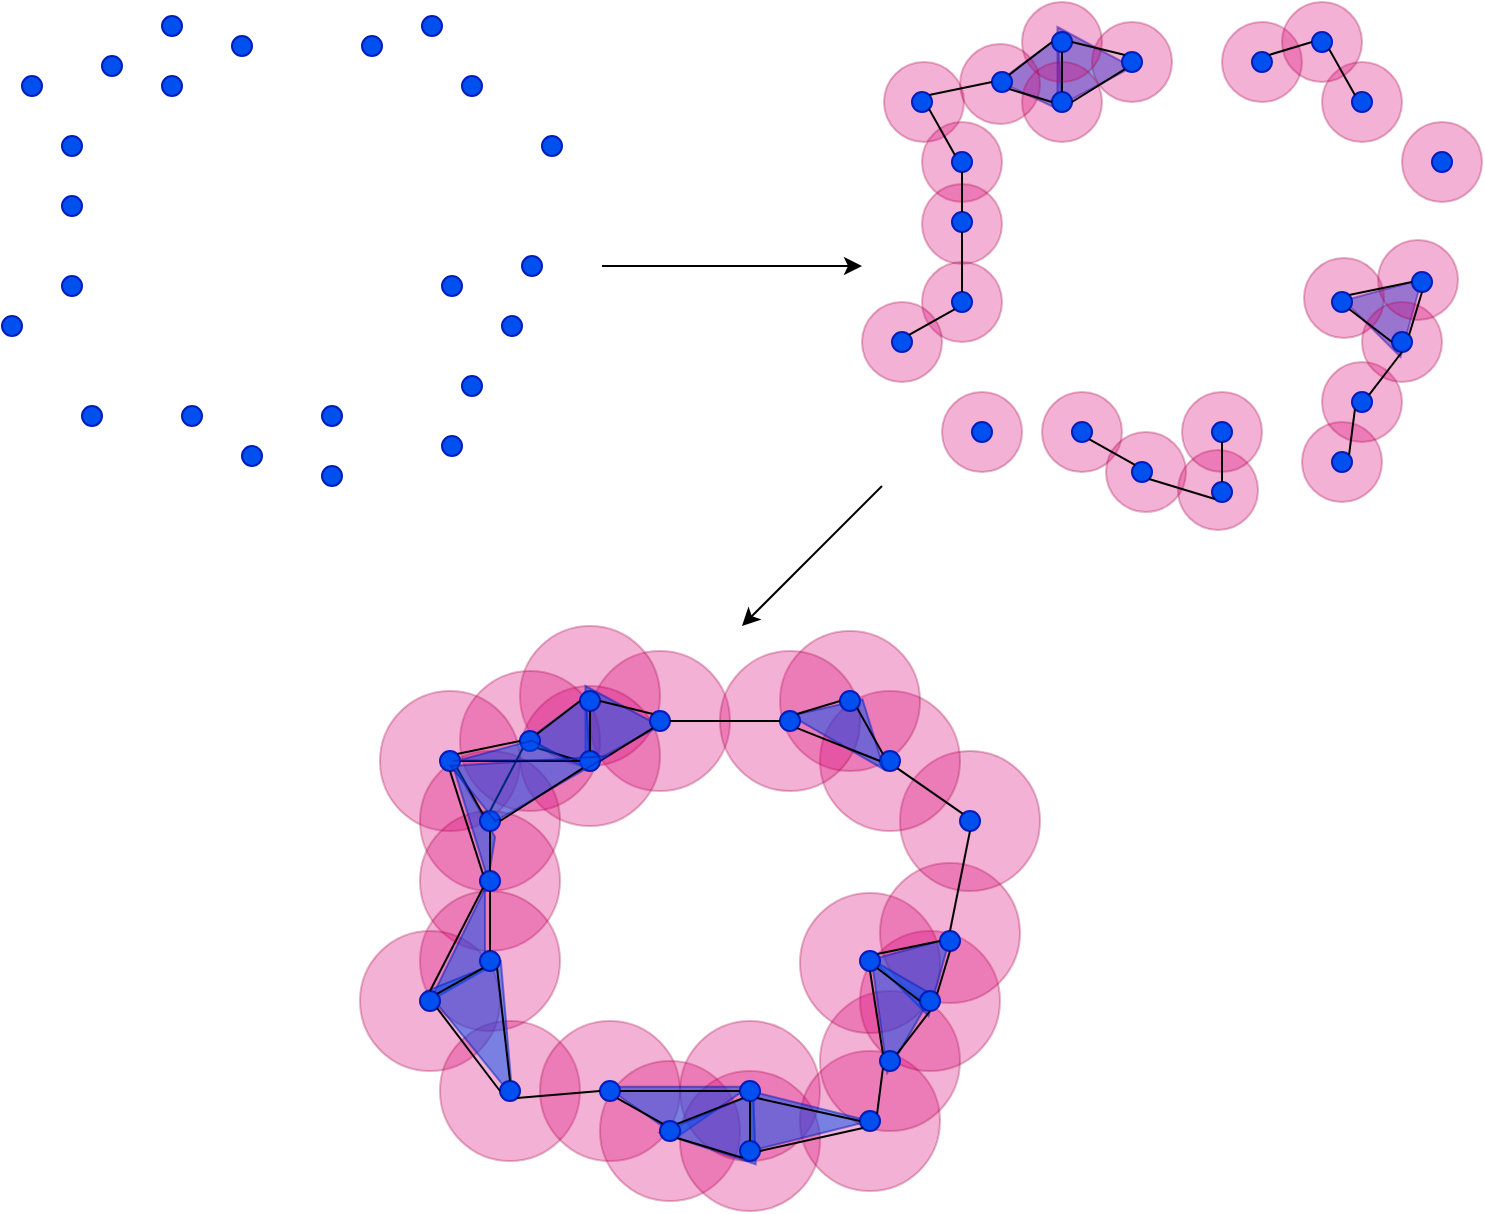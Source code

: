 <mxfile>
    <diagram id="SXu32-NoogIxhxepbbBn" name="Page-1">
        <mxGraphModel dx="1309" dy="561" grid="1" gridSize="10" guides="1" tooltips="1" connect="1" arrows="1" fold="1" page="1" pageScale="1" pageWidth="827" pageHeight="1169" math="0" shadow="0">
            <root>
                <mxCell id="0"/>
                <mxCell id="1" parent="0"/>
                <mxCell id="205" value="" style="ellipse;whiteSpace=wrap;html=1;aspect=fixed;opacity=30;fillColor=#d80073;fontColor=#ffffff;strokeColor=#A50040;" vertex="1" parent="1">
                    <mxGeometry x="344" y="352.5" width="70" height="70" as="geometry"/>
                </mxCell>
                <mxCell id="203" value="" style="ellipse;whiteSpace=wrap;html=1;aspect=fixed;opacity=30;fillColor=#d80073;fontColor=#ffffff;strokeColor=#A50040;" vertex="1" parent="1">
                    <mxGeometry x="309" y="340" width="70" height="70" as="geometry"/>
                </mxCell>
                <mxCell id="204" value="" style="ellipse;whiteSpace=wrap;html=1;aspect=fixed;opacity=30;fillColor=#d80073;fontColor=#ffffff;strokeColor=#A50040;" vertex="1" parent="1">
                    <mxGeometry x="309" y="370" width="70" height="70" as="geometry"/>
                </mxCell>
                <mxCell id="202" value="" style="ellipse;whiteSpace=wrap;html=1;aspect=fixed;opacity=30;fillColor=#d80073;fontColor=#ffffff;strokeColor=#A50040;" vertex="1" parent="1">
                    <mxGeometry x="279" y="362.5" width="70" height="70" as="geometry"/>
                </mxCell>
                <mxCell id="201" value="" style="ellipse;whiteSpace=wrap;html=1;aspect=fixed;opacity=30;fillColor=#d80073;fontColor=#ffffff;strokeColor=#A50040;" vertex="1" parent="1">
                    <mxGeometry x="239" y="372.5" width="70" height="70" as="geometry"/>
                </mxCell>
                <mxCell id="200" value="" style="ellipse;whiteSpace=wrap;html=1;aspect=fixed;opacity=30;fillColor=#d80073;fontColor=#ffffff;strokeColor=#A50040;" vertex="1" parent="1">
                    <mxGeometry x="259" y="402.5" width="70" height="70" as="geometry"/>
                </mxCell>
                <mxCell id="199" value="" style="ellipse;whiteSpace=wrap;html=1;aspect=fixed;opacity=30;fillColor=#d80073;fontColor=#ffffff;strokeColor=#A50040;" vertex="1" parent="1">
                    <mxGeometry x="259" y="432.5" width="70" height="70" as="geometry"/>
                </mxCell>
                <mxCell id="198" value="" style="ellipse;whiteSpace=wrap;html=1;aspect=fixed;opacity=30;fillColor=#d80073;fontColor=#ffffff;strokeColor=#A50040;" vertex="1" parent="1">
                    <mxGeometry x="259" y="472.5" width="70" height="70" as="geometry"/>
                </mxCell>
                <mxCell id="197" value="" style="ellipse;whiteSpace=wrap;html=1;aspect=fixed;opacity=30;fillColor=#d80073;fontColor=#ffffff;strokeColor=#A50040;" vertex="1" parent="1">
                    <mxGeometry x="229" y="492.5" width="70" height="70" as="geometry"/>
                </mxCell>
                <mxCell id="196" value="" style="ellipse;whiteSpace=wrap;html=1;aspect=fixed;opacity=30;fillColor=#d80073;fontColor=#ffffff;strokeColor=#A50040;" vertex="1" parent="1">
                    <mxGeometry x="269" y="537.5" width="70" height="70" as="geometry"/>
                </mxCell>
                <mxCell id="195" value="" style="ellipse;whiteSpace=wrap;html=1;aspect=fixed;opacity=30;fillColor=#d80073;fontColor=#ffffff;strokeColor=#A50040;" vertex="1" parent="1">
                    <mxGeometry x="319" y="537.5" width="70" height="70" as="geometry"/>
                </mxCell>
                <mxCell id="194" value="" style="ellipse;whiteSpace=wrap;html=1;aspect=fixed;opacity=30;fillColor=#d80073;fontColor=#ffffff;strokeColor=#A50040;" vertex="1" parent="1">
                    <mxGeometry x="349" y="557.5" width="70" height="70" as="geometry"/>
                </mxCell>
                <mxCell id="193" value="" style="ellipse;whiteSpace=wrap;html=1;aspect=fixed;opacity=30;fillColor=#d80073;fontColor=#ffffff;strokeColor=#A50040;" vertex="1" parent="1">
                    <mxGeometry x="389" y="562.5" width="70" height="70" as="geometry"/>
                </mxCell>
                <mxCell id="192" value="" style="ellipse;whiteSpace=wrap;html=1;aspect=fixed;opacity=30;fillColor=#d80073;fontColor=#ffffff;strokeColor=#A50040;" vertex="1" parent="1">
                    <mxGeometry x="389" y="537.5" width="70" height="70" as="geometry"/>
                </mxCell>
                <mxCell id="191" value="" style="ellipse;whiteSpace=wrap;html=1;aspect=fixed;opacity=30;fillColor=#d80073;fontColor=#ffffff;strokeColor=#A50040;" vertex="1" parent="1">
                    <mxGeometry x="449" y="552.5" width="70" height="70" as="geometry"/>
                </mxCell>
                <mxCell id="190" value="" style="ellipse;whiteSpace=wrap;html=1;aspect=fixed;opacity=30;fillColor=#d80073;fontColor=#ffffff;strokeColor=#A50040;" vertex="1" parent="1">
                    <mxGeometry x="459" y="522.5" width="70" height="70" as="geometry"/>
                </mxCell>
                <mxCell id="189" value="" style="ellipse;whiteSpace=wrap;html=1;aspect=fixed;opacity=30;fillColor=#d80073;fontColor=#ffffff;strokeColor=#A50040;" vertex="1" parent="1">
                    <mxGeometry x="479" y="492.5" width="70" height="70" as="geometry"/>
                </mxCell>
                <mxCell id="188" value="" style="ellipse;whiteSpace=wrap;html=1;aspect=fixed;opacity=30;fillColor=#d80073;fontColor=#ffffff;strokeColor=#A50040;" vertex="1" parent="1">
                    <mxGeometry x="449" y="473.5" width="70" height="70" as="geometry"/>
                </mxCell>
                <mxCell id="187" value="" style="ellipse;whiteSpace=wrap;html=1;aspect=fixed;opacity=30;fillColor=#d80073;fontColor=#ffffff;strokeColor=#A50040;" vertex="1" parent="1">
                    <mxGeometry x="489" y="458.5" width="70" height="70" as="geometry"/>
                </mxCell>
                <mxCell id="186" value="" style="ellipse;whiteSpace=wrap;html=1;aspect=fixed;opacity=30;fillColor=#d80073;fontColor=#ffffff;strokeColor=#A50040;" vertex="1" parent="1">
                    <mxGeometry x="499" y="402.5" width="70" height="70" as="geometry"/>
                </mxCell>
                <mxCell id="185" value="" style="ellipse;whiteSpace=wrap;html=1;aspect=fixed;opacity=30;fillColor=#d80073;fontColor=#ffffff;strokeColor=#A50040;" vertex="1" parent="1">
                    <mxGeometry x="459" y="372.5" width="70" height="70" as="geometry"/>
                </mxCell>
                <mxCell id="182" value="" style="ellipse;whiteSpace=wrap;html=1;aspect=fixed;opacity=30;fillColor=#d80073;fontColor=#ffffff;strokeColor=#A50040;" vertex="1" parent="1">
                    <mxGeometry x="439" y="342.5" width="70" height="70" as="geometry"/>
                </mxCell>
                <mxCell id="104" value="" style="triangle;whiteSpace=wrap;html=1;opacity=50;rotation=-45;fillColor=#0050ef;fontColor=#ffffff;strokeColor=#001DBC;" vertex="1" parent="1">
                    <mxGeometry x="494" y="488.5" width="35" height="40" as="geometry"/>
                </mxCell>
                <mxCell id="124" value="" style="ellipse;whiteSpace=wrap;html=1;aspect=fixed;opacity=30;fillColor=#d80073;fontColor=#ffffff;strokeColor=#A50040;" vertex="1" parent="1">
                    <mxGeometry x="409" y="352.5" width="70" height="70" as="geometry"/>
                </mxCell>
                <mxCell id="85" value="" style="triangle;whiteSpace=wrap;html=1;opacity=50;rotation=-65;fillColor=#0050ef;fontColor=#ffffff;strokeColor=#001DBC;" vertex="1" parent="1">
                    <mxGeometry x="555" y="43" width="32.27" height="35" as="geometry"/>
                </mxCell>
                <mxCell id="101" value="" style="triangle;whiteSpace=wrap;html=1;opacity=50;rotation=0;fillColor=#0050ef;fontColor=#ffffff;strokeColor=#001DBC;" vertex="1" parent="1">
                    <mxGeometry x="577.73" y="40.5" width="37.27" height="40" as="geometry"/>
                </mxCell>
                <mxCell id="84" value="" style="triangle;whiteSpace=wrap;html=1;opacity=50;rotation=-45;fillColor=#0050ef;fontColor=#ffffff;strokeColor=#001DBC;" vertex="1" parent="1">
                    <mxGeometry x="730" y="159" width="35" height="40" as="geometry"/>
                </mxCell>
                <mxCell id="74" value="" style="ellipse;whiteSpace=wrap;html=1;aspect=fixed;opacity=30;fillColor=#d80073;fontColor=#ffffff;strokeColor=#A50040;" vertex="1" parent="1">
                    <mxGeometry x="595" y="38" width="40" height="40" as="geometry"/>
                </mxCell>
                <mxCell id="73" value="" style="ellipse;whiteSpace=wrap;html=1;aspect=fixed;opacity=30;fillColor=#d80073;fontColor=#ffffff;strokeColor=#A50040;" vertex="1" parent="1">
                    <mxGeometry x="560" y="28" width="40" height="40" as="geometry"/>
                </mxCell>
                <mxCell id="72" value="" style="ellipse;whiteSpace=wrap;html=1;aspect=fixed;opacity=30;fillColor=#d80073;fontColor=#ffffff;strokeColor=#A50040;" vertex="1" parent="1">
                    <mxGeometry x="560" y="58" width="40" height="40" as="geometry"/>
                </mxCell>
                <mxCell id="71" value="" style="ellipse;whiteSpace=wrap;html=1;aspect=fixed;opacity=30;fillColor=#d80073;fontColor=#ffffff;strokeColor=#A50040;" vertex="1" parent="1">
                    <mxGeometry x="529" y="49" width="40" height="40" as="geometry"/>
                </mxCell>
                <mxCell id="70" value="" style="ellipse;whiteSpace=wrap;html=1;aspect=fixed;opacity=30;fillColor=#d80073;fontColor=#ffffff;strokeColor=#A50040;" vertex="1" parent="1">
                    <mxGeometry x="491" y="58" width="40" height="40" as="geometry"/>
                </mxCell>
                <mxCell id="69" value="" style="ellipse;whiteSpace=wrap;html=1;aspect=fixed;opacity=30;fillColor=#d80073;fontColor=#ffffff;strokeColor=#A50040;" vertex="1" parent="1">
                    <mxGeometry x="510" y="88" width="40" height="40" as="geometry"/>
                </mxCell>
                <mxCell id="68" value="" style="ellipse;whiteSpace=wrap;html=1;aspect=fixed;opacity=30;fillColor=#d80073;fontColor=#ffffff;strokeColor=#A50040;" vertex="1" parent="1">
                    <mxGeometry x="510" y="119" width="40" height="40" as="geometry"/>
                </mxCell>
                <mxCell id="67" value="" style="ellipse;whiteSpace=wrap;html=1;aspect=fixed;opacity=30;fillColor=#d80073;fontColor=#ffffff;strokeColor=#A50040;" vertex="1" parent="1">
                    <mxGeometry x="510" y="158" width="40" height="40" as="geometry"/>
                </mxCell>
                <mxCell id="66" value="" style="ellipse;whiteSpace=wrap;html=1;aspect=fixed;opacity=30;fillColor=#d80073;fontColor=#ffffff;strokeColor=#A50040;" vertex="1" parent="1">
                    <mxGeometry x="480" y="178" width="40" height="40" as="geometry"/>
                </mxCell>
                <mxCell id="65" value="" style="ellipse;whiteSpace=wrap;html=1;aspect=fixed;opacity=30;fillColor=#d80073;fontColor=#ffffff;strokeColor=#A50040;" vertex="1" parent="1">
                    <mxGeometry x="520" y="223" width="40" height="40" as="geometry"/>
                </mxCell>
                <mxCell id="64" value="" style="ellipse;whiteSpace=wrap;html=1;aspect=fixed;opacity=30;fillColor=#d80073;fontColor=#ffffff;strokeColor=#A50040;" vertex="1" parent="1">
                    <mxGeometry x="570" y="223" width="40" height="40" as="geometry"/>
                </mxCell>
                <mxCell id="63" value="" style="ellipse;whiteSpace=wrap;html=1;aspect=fixed;opacity=30;fillColor=#d80073;fontColor=#ffffff;strokeColor=#A50040;" vertex="1" parent="1">
                    <mxGeometry x="602" y="243" width="40" height="40" as="geometry"/>
                </mxCell>
                <mxCell id="62" value="" style="ellipse;whiteSpace=wrap;html=1;aspect=fixed;opacity=30;fillColor=#d80073;fontColor=#ffffff;strokeColor=#A50040;" vertex="1" parent="1">
                    <mxGeometry x="638" y="252" width="40" height="40" as="geometry"/>
                </mxCell>
                <mxCell id="61" value="" style="ellipse;whiteSpace=wrap;html=1;aspect=fixed;opacity=30;fillColor=#d80073;fontColor=#ffffff;strokeColor=#A50040;" vertex="1" parent="1">
                    <mxGeometry x="640" y="223" width="40" height="40" as="geometry"/>
                </mxCell>
                <mxCell id="60" value="" style="ellipse;whiteSpace=wrap;html=1;aspect=fixed;opacity=30;fillColor=#d80073;fontColor=#ffffff;strokeColor=#A50040;" vertex="1" parent="1">
                    <mxGeometry x="700" y="238" width="40" height="40" as="geometry"/>
                </mxCell>
                <mxCell id="59" value="" style="ellipse;whiteSpace=wrap;html=1;aspect=fixed;opacity=30;fillColor=#d80073;fontColor=#ffffff;strokeColor=#A50040;" vertex="1" parent="1">
                    <mxGeometry x="710" y="208" width="40" height="40" as="geometry"/>
                </mxCell>
                <mxCell id="58" value="" style="ellipse;whiteSpace=wrap;html=1;aspect=fixed;opacity=30;fillColor=#d80073;fontColor=#ffffff;strokeColor=#A50040;" vertex="1" parent="1">
                    <mxGeometry x="730" y="178" width="40" height="40" as="geometry"/>
                </mxCell>
                <mxCell id="57" value="" style="ellipse;whiteSpace=wrap;html=1;aspect=fixed;opacity=30;fillColor=#d80073;fontColor=#ffffff;strokeColor=#A50040;" vertex="1" parent="1">
                    <mxGeometry x="701" y="156" width="40" height="40" as="geometry"/>
                </mxCell>
                <mxCell id="56" value="" style="ellipse;whiteSpace=wrap;html=1;aspect=fixed;opacity=30;fillColor=#d80073;fontColor=#ffffff;strokeColor=#A50040;" vertex="1" parent="1">
                    <mxGeometry x="738" y="147" width="40" height="40" as="geometry"/>
                </mxCell>
                <mxCell id="55" value="" style="ellipse;whiteSpace=wrap;html=1;aspect=fixed;opacity=30;fillColor=#d80073;fontColor=#ffffff;strokeColor=#A50040;" vertex="1" parent="1">
                    <mxGeometry x="750" y="88" width="40" height="40" as="geometry"/>
                </mxCell>
                <mxCell id="53" value="" style="ellipse;whiteSpace=wrap;html=1;aspect=fixed;opacity=30;fillColor=#d80073;fontColor=#ffffff;strokeColor=#A50040;" vertex="1" parent="1">
                    <mxGeometry x="710" y="58" width="40" height="40" as="geometry"/>
                </mxCell>
                <mxCell id="54" value="" style="ellipse;whiteSpace=wrap;html=1;aspect=fixed;opacity=30;fillColor=#d80073;fontColor=#ffffff;strokeColor=#A50040;" vertex="1" parent="1">
                    <mxGeometry x="660" y="38" width="40" height="40" as="geometry"/>
                </mxCell>
                <mxCell id="2" value="" style="ellipse;whiteSpace=wrap;html=1;aspect=fixed;fillColor=#0050ef;fontColor=#ffffff;strokeColor=#001DBC;" vertex="1" parent="1">
                    <mxGeometry x="80" y="95" width="10" height="10" as="geometry"/>
                </mxCell>
                <mxCell id="3" value="" style="ellipse;whiteSpace=wrap;html=1;aspect=fixed;fillColor=#0050ef;fontColor=#ffffff;strokeColor=#001DBC;" vertex="1" parent="1">
                    <mxGeometry x="100" y="55" width="10" height="10" as="geometry"/>
                </mxCell>
                <mxCell id="4" value="" style="ellipse;whiteSpace=wrap;html=1;aspect=fixed;fillColor=#0050ef;fontColor=#ffffff;strokeColor=#001DBC;" vertex="1" parent="1">
                    <mxGeometry x="50" y="185" width="10" height="10" as="geometry"/>
                </mxCell>
                <mxCell id="5" value="" style="ellipse;whiteSpace=wrap;html=1;aspect=fixed;fillColor=#0050ef;fontColor=#ffffff;strokeColor=#001DBC;" vertex="1" parent="1">
                    <mxGeometry x="280" y="65" width="10" height="10" as="geometry"/>
                </mxCell>
                <mxCell id="6" value="" style="ellipse;whiteSpace=wrap;html=1;aspect=fixed;fillColor=#0050ef;fontColor=#ffffff;strokeColor=#001DBC;" vertex="1" parent="1">
                    <mxGeometry x="80" y="125" width="10" height="10" as="geometry"/>
                </mxCell>
                <mxCell id="7" value="" style="ellipse;whiteSpace=wrap;html=1;aspect=fixed;fillColor=#0050ef;fontColor=#ffffff;strokeColor=#001DBC;" vertex="1" parent="1">
                    <mxGeometry x="165" y="45" width="10" height="10" as="geometry"/>
                </mxCell>
                <mxCell id="8" value="" style="ellipse;whiteSpace=wrap;html=1;aspect=fixed;fillColor=#0050ef;fontColor=#ffffff;strokeColor=#001DBC;" vertex="1" parent="1">
                    <mxGeometry x="320" y="95" width="10" height="10" as="geometry"/>
                </mxCell>
                <mxCell id="9" value="" style="ellipse;whiteSpace=wrap;html=1;aspect=fixed;fillColor=#0050ef;fontColor=#ffffff;strokeColor=#001DBC;" vertex="1" parent="1">
                    <mxGeometry x="90" y="230" width="10" height="10" as="geometry"/>
                </mxCell>
                <mxCell id="10" value="" style="ellipse;whiteSpace=wrap;html=1;aspect=fixed;fillColor=#0050ef;fontColor=#ffffff;strokeColor=#001DBC;" vertex="1" parent="1">
                    <mxGeometry x="140" y="230" width="10" height="10" as="geometry"/>
                </mxCell>
                <mxCell id="11" value="" style="ellipse;whiteSpace=wrap;html=1;aspect=fixed;fillColor=#0050ef;fontColor=#ffffff;strokeColor=#001DBC;" vertex="1" parent="1">
                    <mxGeometry x="170" y="250" width="10" height="10" as="geometry"/>
                </mxCell>
                <mxCell id="12" value="" style="ellipse;whiteSpace=wrap;html=1;aspect=fixed;fillColor=#0050ef;fontColor=#ffffff;strokeColor=#001DBC;" vertex="1" parent="1">
                    <mxGeometry x="210" y="260" width="10" height="10" as="geometry"/>
                </mxCell>
                <mxCell id="13" value="" style="ellipse;whiteSpace=wrap;html=1;aspect=fixed;fillColor=#0050ef;fontColor=#ffffff;strokeColor=#001DBC;" vertex="1" parent="1">
                    <mxGeometry x="210" y="230" width="10" height="10" as="geometry"/>
                </mxCell>
                <mxCell id="14" value="" style="ellipse;whiteSpace=wrap;html=1;aspect=fixed;fillColor=#0050ef;fontColor=#ffffff;strokeColor=#001DBC;" vertex="1" parent="1">
                    <mxGeometry x="270" y="245" width="10" height="10" as="geometry"/>
                </mxCell>
                <mxCell id="15" value="" style="ellipse;whiteSpace=wrap;html=1;aspect=fixed;fillColor=#0050ef;fontColor=#ffffff;strokeColor=#001DBC;" vertex="1" parent="1">
                    <mxGeometry x="230" y="45" width="10" height="10" as="geometry"/>
                </mxCell>
                <mxCell id="16" value="" style="ellipse;whiteSpace=wrap;html=1;aspect=fixed;fillColor=#0050ef;fontColor=#ffffff;strokeColor=#001DBC;" vertex="1" parent="1">
                    <mxGeometry x="280" y="215" width="10" height="10" as="geometry"/>
                </mxCell>
                <mxCell id="17" value="" style="ellipse;whiteSpace=wrap;html=1;aspect=fixed;fillColor=#0050ef;fontColor=#ffffff;strokeColor=#001DBC;" vertex="1" parent="1">
                    <mxGeometry x="300" y="185" width="10" height="10" as="geometry"/>
                </mxCell>
                <mxCell id="18" value="" style="ellipse;whiteSpace=wrap;html=1;aspect=fixed;fillColor=#0050ef;fontColor=#ffffff;strokeColor=#001DBC;" vertex="1" parent="1">
                    <mxGeometry x="270" y="165" width="10" height="10" as="geometry"/>
                </mxCell>
                <mxCell id="19" value="" style="ellipse;whiteSpace=wrap;html=1;aspect=fixed;fillColor=#0050ef;fontColor=#ffffff;strokeColor=#001DBC;" vertex="1" parent="1">
                    <mxGeometry x="310" y="155" width="10" height="10" as="geometry"/>
                </mxCell>
                <mxCell id="21" value="" style="ellipse;whiteSpace=wrap;html=1;aspect=fixed;fillColor=#0050ef;fontColor=#ffffff;strokeColor=#001DBC;" vertex="1" parent="1">
                    <mxGeometry x="80" y="165" width="10" height="10" as="geometry"/>
                </mxCell>
                <mxCell id="22" value="" style="ellipse;whiteSpace=wrap;html=1;aspect=fixed;fillColor=#0050ef;fontColor=#ffffff;strokeColor=#001DBC;" vertex="1" parent="1">
                    <mxGeometry x="60" y="65" width="10" height="10" as="geometry"/>
                </mxCell>
                <mxCell id="23" value="" style="ellipse;whiteSpace=wrap;html=1;aspect=fixed;fillColor=#0050ef;fontColor=#ffffff;strokeColor=#001DBC;" vertex="1" parent="1">
                    <mxGeometry x="130" y="35" width="10" height="10" as="geometry"/>
                </mxCell>
                <mxCell id="24" value="" style="ellipse;whiteSpace=wrap;html=1;aspect=fixed;fillColor=#0050ef;fontColor=#ffffff;strokeColor=#001DBC;" vertex="1" parent="1">
                    <mxGeometry x="130" y="65" width="10" height="10" as="geometry"/>
                </mxCell>
                <mxCell id="25" value="" style="ellipse;whiteSpace=wrap;html=1;aspect=fixed;fillColor=#0050ef;fontColor=#ffffff;strokeColor=#001DBC;" vertex="1" parent="1">
                    <mxGeometry x="260" y="35" width="10" height="10" as="geometry"/>
                </mxCell>
                <mxCell id="26" value="" style="ellipse;whiteSpace=wrap;html=1;aspect=fixed;opacity=30;fillColor=#d80073;fontColor=#ffffff;strokeColor=#A50040;" vertex="1" parent="1">
                    <mxGeometry x="690" y="28" width="40" height="40" as="geometry"/>
                </mxCell>
                <mxCell id="27" value="" style="ellipse;whiteSpace=wrap;html=1;aspect=fixed;fillColor=#0050ef;fontColor=#ffffff;strokeColor=#001DBC;" vertex="1" parent="1">
                    <mxGeometry x="525" y="103" width="10" height="10" as="geometry"/>
                </mxCell>
                <mxCell id="28" value="" style="ellipse;whiteSpace=wrap;html=1;aspect=fixed;fillColor=#0050ef;fontColor=#ffffff;strokeColor=#001DBC;" vertex="1" parent="1">
                    <mxGeometry x="545" y="63" width="10" height="10" as="geometry"/>
                </mxCell>
                <mxCell id="29" value="" style="ellipse;whiteSpace=wrap;html=1;aspect=fixed;fillColor=#0050ef;fontColor=#ffffff;strokeColor=#001DBC;" vertex="1" parent="1">
                    <mxGeometry x="495" y="193" width="10" height="10" as="geometry"/>
                </mxCell>
                <mxCell id="30" value="" style="ellipse;whiteSpace=wrap;html=1;aspect=fixed;fillColor=#0050ef;fontColor=#ffffff;strokeColor=#001DBC;" vertex="1" parent="1">
                    <mxGeometry x="725" y="73" width="10" height="10" as="geometry"/>
                </mxCell>
                <mxCell id="31" value="" style="ellipse;whiteSpace=wrap;html=1;aspect=fixed;fillColor=#0050ef;fontColor=#ffffff;strokeColor=#001DBC;" vertex="1" parent="1">
                    <mxGeometry x="525" y="133" width="10" height="10" as="geometry"/>
                </mxCell>
                <mxCell id="32" value="" style="ellipse;whiteSpace=wrap;html=1;aspect=fixed;fillColor=#0050ef;fontColor=#ffffff;strokeColor=#001DBC;" vertex="1" parent="1">
                    <mxGeometry x="610" y="53" width="10" height="10" as="geometry"/>
                </mxCell>
                <mxCell id="33" value="" style="ellipse;whiteSpace=wrap;html=1;aspect=fixed;fillColor=#0050ef;fontColor=#ffffff;strokeColor=#001DBC;" vertex="1" parent="1">
                    <mxGeometry x="765" y="103" width="10" height="10" as="geometry"/>
                </mxCell>
                <mxCell id="34" value="" style="ellipse;whiteSpace=wrap;html=1;aspect=fixed;fillColor=#0050ef;fontColor=#ffffff;strokeColor=#001DBC;" vertex="1" parent="1">
                    <mxGeometry x="535" y="238" width="10" height="10" as="geometry"/>
                </mxCell>
                <mxCell id="35" value="" style="ellipse;whiteSpace=wrap;html=1;aspect=fixed;fillColor=#0050ef;fontColor=#ffffff;strokeColor=#001DBC;" vertex="1" parent="1">
                    <mxGeometry x="585" y="238" width="10" height="10" as="geometry"/>
                </mxCell>
                <mxCell id="36" value="" style="ellipse;whiteSpace=wrap;html=1;aspect=fixed;fillColor=#0050ef;fontColor=#ffffff;strokeColor=#001DBC;" vertex="1" parent="1">
                    <mxGeometry x="615" y="258" width="10" height="10" as="geometry"/>
                </mxCell>
                <mxCell id="37" value="" style="ellipse;whiteSpace=wrap;html=1;aspect=fixed;fillColor=#0050ef;fontColor=#ffffff;strokeColor=#001DBC;" vertex="1" parent="1">
                    <mxGeometry x="655" y="268" width="10" height="10" as="geometry"/>
                </mxCell>
                <mxCell id="38" value="" style="ellipse;whiteSpace=wrap;html=1;aspect=fixed;fillColor=#0050ef;fontColor=#ffffff;strokeColor=#001DBC;" vertex="1" parent="1">
                    <mxGeometry x="655" y="238" width="10" height="10" as="geometry"/>
                </mxCell>
                <mxCell id="39" value="" style="ellipse;whiteSpace=wrap;html=1;aspect=fixed;fillColor=#0050ef;fontColor=#ffffff;strokeColor=#001DBC;" vertex="1" parent="1">
                    <mxGeometry x="715" y="253" width="10" height="10" as="geometry"/>
                </mxCell>
                <mxCell id="40" value="" style="ellipse;whiteSpace=wrap;html=1;aspect=fixed;fillColor=#0050ef;fontColor=#ffffff;strokeColor=#001DBC;" vertex="1" parent="1">
                    <mxGeometry x="675" y="53" width="10" height="10" as="geometry"/>
                </mxCell>
                <mxCell id="41" value="" style="ellipse;whiteSpace=wrap;html=1;aspect=fixed;fillColor=#0050ef;fontColor=#ffffff;strokeColor=#001DBC;" vertex="1" parent="1">
                    <mxGeometry x="725" y="223" width="10" height="10" as="geometry"/>
                </mxCell>
                <mxCell id="42" value="" style="ellipse;whiteSpace=wrap;html=1;aspect=fixed;fillColor=#0050ef;fontColor=#ffffff;strokeColor=#001DBC;" vertex="1" parent="1">
                    <mxGeometry x="745" y="193" width="10" height="10" as="geometry"/>
                </mxCell>
                <mxCell id="43" value="" style="ellipse;whiteSpace=wrap;html=1;aspect=fixed;fillColor=#0050ef;fontColor=#ffffff;strokeColor=#001DBC;" vertex="1" parent="1">
                    <mxGeometry x="715" y="173" width="10" height="10" as="geometry"/>
                </mxCell>
                <mxCell id="44" value="" style="ellipse;whiteSpace=wrap;html=1;aspect=fixed;fillColor=#0050ef;fontColor=#ffffff;strokeColor=#001DBC;" vertex="1" parent="1">
                    <mxGeometry x="755" y="163" width="10" height="10" as="geometry"/>
                </mxCell>
                <mxCell id="45" value="" style="ellipse;whiteSpace=wrap;html=1;aspect=fixed;fillColor=#0050ef;fontColor=#ffffff;strokeColor=#001DBC;" vertex="1" parent="1">
                    <mxGeometry x="525" y="173" width="10" height="10" as="geometry"/>
                </mxCell>
                <mxCell id="46" value="" style="ellipse;whiteSpace=wrap;html=1;aspect=fixed;fillColor=#0050ef;fontColor=#ffffff;strokeColor=#001DBC;" vertex="1" parent="1">
                    <mxGeometry x="505" y="73" width="10" height="10" as="geometry"/>
                </mxCell>
                <mxCell id="47" value="" style="ellipse;whiteSpace=wrap;html=1;aspect=fixed;fillColor=#0050ef;fontColor=#ffffff;strokeColor=#001DBC;" vertex="1" parent="1">
                    <mxGeometry x="575" y="43" width="10" height="10" as="geometry"/>
                </mxCell>
                <mxCell id="48" value="" style="ellipse;whiteSpace=wrap;html=1;aspect=fixed;fillColor=#0050ef;fontColor=#ffffff;strokeColor=#001DBC;" vertex="1" parent="1">
                    <mxGeometry x="575" y="73" width="10" height="10" as="geometry"/>
                </mxCell>
                <mxCell id="49" value="" style="ellipse;whiteSpace=wrap;html=1;aspect=fixed;fillColor=#0050ef;fontColor=#ffffff;strokeColor=#001DBC;" vertex="1" parent="1">
                    <mxGeometry x="705" y="43" width="10" height="10" as="geometry"/>
                </mxCell>
                <mxCell id="75" value="" style="endArrow=none;html=1;entryX=0;entryY=0.5;entryDx=0;entryDy=0;exitX=1;exitY=0;exitDx=0;exitDy=0;" edge="1" parent="1" source="40" target="49">
                    <mxGeometry width="50" height="50" relative="1" as="geometry">
                        <mxPoint x="685" y="103" as="sourcePoint"/>
                        <mxPoint x="715" y="123" as="targetPoint"/>
                    </mxGeometry>
                </mxCell>
                <mxCell id="76" value="" style="endArrow=none;html=1;entryX=0;entryY=0;entryDx=0;entryDy=0;exitX=1;exitY=1;exitDx=0;exitDy=0;" edge="1" parent="1" source="49" target="30">
                    <mxGeometry width="50" height="50" relative="1" as="geometry">
                        <mxPoint x="595" y="143" as="sourcePoint"/>
                        <mxPoint x="645" y="93" as="targetPoint"/>
                    </mxGeometry>
                </mxCell>
                <mxCell id="77" value="" style="endArrow=none;html=1;entryX=0;entryY=0.5;entryDx=0;entryDy=0;exitX=1;exitY=0;exitDx=0;exitDy=0;" edge="1" parent="1" source="43" target="44">
                    <mxGeometry width="50" height="50" relative="1" as="geometry">
                        <mxPoint x="723.536" y="61.536" as="sourcePoint"/>
                        <mxPoint x="736.464" y="84.464" as="targetPoint"/>
                    </mxGeometry>
                </mxCell>
                <mxCell id="78" value="" style="endArrow=none;html=1;entryX=1;entryY=0;entryDx=0;entryDy=0;exitX=0.5;exitY=1;exitDx=0;exitDy=0;" edge="1" parent="1" source="44" target="42">
                    <mxGeometry width="50" height="50" relative="1" as="geometry">
                        <mxPoint x="733.536" y="71.536" as="sourcePoint"/>
                        <mxPoint x="746.464" y="94.464" as="targetPoint"/>
                    </mxGeometry>
                </mxCell>
                <mxCell id="79" value="" style="endArrow=none;html=1;entryX=0;entryY=0.5;entryDx=0;entryDy=0;exitX=1;exitY=1;exitDx=0;exitDy=0;" edge="1" parent="1" source="43" target="42">
                    <mxGeometry width="50" height="50" relative="1" as="geometry">
                        <mxPoint x="743.536" y="81.536" as="sourcePoint"/>
                        <mxPoint x="756.464" y="104.464" as="targetPoint"/>
                    </mxGeometry>
                </mxCell>
                <mxCell id="86" value="" style="endArrow=none;html=1;entryX=0.5;entryY=1;entryDx=0;entryDy=0;exitX=1;exitY=0;exitDx=0;exitDy=0;" edge="1" parent="1" source="41" target="42">
                    <mxGeometry width="50" height="50" relative="1" as="geometry">
                        <mxPoint x="743.536" y="253.004" as="sourcePoint"/>
                        <mxPoint x="775" y="246.54" as="targetPoint"/>
                    </mxGeometry>
                </mxCell>
                <mxCell id="87" value="" style="endArrow=none;html=1;entryX=0;entryY=1;entryDx=0;entryDy=0;exitX=1;exitY=0;exitDx=0;exitDy=0;" edge="1" parent="1" source="39" target="41">
                    <mxGeometry width="50" height="50" relative="1" as="geometry">
                        <mxPoint x="743.536" y="194.464" as="sourcePoint"/>
                        <mxPoint x="775" y="188" as="targetPoint"/>
                    </mxGeometry>
                </mxCell>
                <mxCell id="88" value="" style="endArrow=none;html=1;entryX=0.5;entryY=1;entryDx=0;entryDy=0;exitX=0.5;exitY=0;exitDx=0;exitDy=0;" edge="1" parent="1" source="37" target="38">
                    <mxGeometry width="50" height="50" relative="1" as="geometry">
                        <mxPoint x="753.536" y="204.464" as="sourcePoint"/>
                        <mxPoint x="785" y="198" as="targetPoint"/>
                    </mxGeometry>
                </mxCell>
                <mxCell id="89" value="" style="endArrow=none;html=1;entryX=0;entryY=1;entryDx=0;entryDy=0;exitX=1;exitY=1;exitDx=0;exitDy=0;" edge="1" parent="1" source="36" target="37">
                    <mxGeometry width="50" height="50" relative="1" as="geometry">
                        <mxPoint x="763.536" y="214.464" as="sourcePoint"/>
                        <mxPoint x="795" y="208" as="targetPoint"/>
                    </mxGeometry>
                </mxCell>
                <mxCell id="90" value="" style="endArrow=none;html=1;entryX=1;entryY=1;entryDx=0;entryDy=0;exitX=0;exitY=0;exitDx=0;exitDy=0;" edge="1" parent="1" source="36" target="35">
                    <mxGeometry width="50" height="50" relative="1" as="geometry">
                        <mxPoint x="773.536" y="224.464" as="sourcePoint"/>
                        <mxPoint x="805" y="218" as="targetPoint"/>
                    </mxGeometry>
                </mxCell>
                <mxCell id="91" value="" style="endArrow=none;html=1;entryX=1;entryY=0;entryDx=0;entryDy=0;exitX=0;exitY=1;exitDx=0;exitDy=0;" edge="1" parent="1" source="45" target="29">
                    <mxGeometry width="50" height="50" relative="1" as="geometry">
                        <mxPoint x="626.464" y="269.464" as="sourcePoint"/>
                        <mxPoint x="603.536" y="256.536" as="targetPoint"/>
                    </mxGeometry>
                </mxCell>
                <mxCell id="92" value="" style="endArrow=none;html=1;entryX=0.5;entryY=0;entryDx=0;entryDy=0;exitX=0.5;exitY=1;exitDx=0;exitDy=0;" edge="1" parent="1" source="31" target="45">
                    <mxGeometry width="50" height="50" relative="1" as="geometry">
                        <mxPoint x="536.464" y="191.536" as="sourcePoint"/>
                        <mxPoint x="513.536" y="204.464" as="targetPoint"/>
                    </mxGeometry>
                </mxCell>
                <mxCell id="93" value="" style="endArrow=none;html=1;entryX=0.5;entryY=0;entryDx=0;entryDy=0;exitX=0.5;exitY=1;exitDx=0;exitDy=0;" edge="1" parent="1" source="27" target="31">
                    <mxGeometry width="50" height="50" relative="1" as="geometry">
                        <mxPoint x="540" y="153" as="sourcePoint"/>
                        <mxPoint x="540" y="183" as="targetPoint"/>
                    </mxGeometry>
                </mxCell>
                <mxCell id="94" value="" style="endArrow=none;html=1;entryX=0;entryY=0;entryDx=0;entryDy=0;exitX=1;exitY=1;exitDx=0;exitDy=0;" edge="1" parent="1" source="46" target="27">
                    <mxGeometry width="50" height="50" relative="1" as="geometry">
                        <mxPoint x="550" y="163" as="sourcePoint"/>
                        <mxPoint x="550" y="193" as="targetPoint"/>
                    </mxGeometry>
                </mxCell>
                <mxCell id="95" value="" style="endArrow=none;html=1;entryX=0;entryY=0.5;entryDx=0;entryDy=0;exitX=1;exitY=0;exitDx=0;exitDy=0;" edge="1" parent="1" source="46" target="28">
                    <mxGeometry width="50" height="50" relative="1" as="geometry">
                        <mxPoint x="560" y="173" as="sourcePoint"/>
                        <mxPoint x="560" y="203" as="targetPoint"/>
                    </mxGeometry>
                </mxCell>
                <mxCell id="103" value="" style="triangle;whiteSpace=wrap;html=1;opacity=50;rotation=0;fillColor=#0050ef;fontColor=#ffffff;strokeColor=#001DBC;" vertex="1" parent="1">
                    <mxGeometry x="341.73" y="370" width="37.27" height="40" as="geometry"/>
                </mxCell>
                <mxCell id="96" value="" style="endArrow=none;html=1;entryX=0;entryY=0.5;entryDx=0;entryDy=0;exitX=1;exitY=1;exitDx=0;exitDy=0;" edge="1" parent="1" source="28" target="48">
                    <mxGeometry width="50" height="50" relative="1" as="geometry">
                        <mxPoint x="570" y="183" as="sourcePoint"/>
                        <mxPoint x="570" y="213" as="targetPoint"/>
                    </mxGeometry>
                </mxCell>
                <mxCell id="97" value="" style="endArrow=none;html=1;entryX=0.5;entryY=0;entryDx=0;entryDy=0;exitX=0.5;exitY=1;exitDx=0;exitDy=0;" edge="1" parent="1" source="47" target="48">
                    <mxGeometry width="50" height="50" relative="1" as="geometry">
                        <mxPoint x="580" y="193" as="sourcePoint"/>
                        <mxPoint x="580" y="223" as="targetPoint"/>
                    </mxGeometry>
                </mxCell>
                <mxCell id="98" value="" style="endArrow=none;html=1;entryX=0;entryY=0.5;entryDx=0;entryDy=0;exitX=1;exitY=0;exitDx=0;exitDy=0;" edge="1" parent="1" source="28" target="47">
                    <mxGeometry width="50" height="50" relative="1" as="geometry">
                        <mxPoint x="590" y="203" as="sourcePoint"/>
                        <mxPoint x="590" y="233" as="targetPoint"/>
                    </mxGeometry>
                </mxCell>
                <mxCell id="102" value="" style="triangle;whiteSpace=wrap;html=1;opacity=50;rotation=-65;fillColor=#0050ef;fontColor=#ffffff;strokeColor=#001DBC;" vertex="1" parent="1">
                    <mxGeometry x="319" y="372.5" width="32.27" height="35" as="geometry"/>
                </mxCell>
                <mxCell id="235" value="" style="verticalLabelPosition=bottom;verticalAlign=top;html=1;shape=mxgraph.basic.obtuse_triangle;dx=0.28;opacity=50;rotation=-120;fillColor=#0050ef;fontColor=#ffffff;strokeColor=#001DBC;" vertex="1" parent="1">
                    <mxGeometry x="254" y="430.63" width="60" height="13.75" as="geometry"/>
                </mxCell>
                <mxCell id="99" value="" style="endArrow=none;html=1;entryX=0;entryY=1;entryDx=0;entryDy=0;exitX=1;exitY=0.5;exitDx=0;exitDy=0;" edge="1" parent="1" source="48" target="32">
                    <mxGeometry width="50" height="50" relative="1" as="geometry">
                        <mxPoint x="600" y="213" as="sourcePoint"/>
                        <mxPoint x="600" y="243" as="targetPoint"/>
                    </mxGeometry>
                </mxCell>
                <mxCell id="233" value="" style="verticalLabelPosition=bottom;verticalAlign=top;html=1;shape=mxgraph.basic.obtuse_triangle;dx=0.28;opacity=50;rotation=-90;fillColor=#0050ef;fontColor=#ffffff;strokeColor=#001DBC;" vertex="1" parent="1">
                    <mxGeometry x="249.68" y="485.68" width="56.14" height="27.5" as="geometry"/>
                </mxCell>
                <mxCell id="100" value="" style="endArrow=none;html=1;entryX=0;entryY=0;entryDx=0;entryDy=0;exitX=1;exitY=0.5;exitDx=0;exitDy=0;" edge="1" parent="1" source="47" target="32">
                    <mxGeometry width="50" height="50" relative="1" as="geometry">
                        <mxPoint x="610" y="223" as="sourcePoint"/>
                        <mxPoint x="610" y="253" as="targetPoint"/>
                    </mxGeometry>
                </mxCell>
                <mxCell id="230" value="" style="triangle;whiteSpace=wrap;html=1;opacity=50;rotation=68;fillColor=#0050ef;fontColor=#ffffff;strokeColor=#001DBC;" vertex="1" parent="1">
                    <mxGeometry x="260.56" y="525.18" width="65" height="40" as="geometry"/>
                </mxCell>
                <mxCell id="128" value="" style="ellipse;whiteSpace=wrap;html=1;aspect=fixed;fillColor=#0050ef;fontColor=#ffffff;strokeColor=#001DBC;" vertex="1" parent="1">
                    <mxGeometry x="289" y="432.5" width="10" height="10" as="geometry"/>
                </mxCell>
                <mxCell id="129" value="" style="ellipse;whiteSpace=wrap;html=1;aspect=fixed;fillColor=#0050ef;fontColor=#ffffff;strokeColor=#001DBC;" vertex="1" parent="1">
                    <mxGeometry x="309" y="392.5" width="10" height="10" as="geometry"/>
                </mxCell>
                <mxCell id="130" value="" style="ellipse;whiteSpace=wrap;html=1;aspect=fixed;fillColor=#0050ef;fontColor=#ffffff;strokeColor=#001DBC;" vertex="1" parent="1">
                    <mxGeometry x="259" y="522.5" width="10" height="10" as="geometry"/>
                </mxCell>
                <mxCell id="131" value="" style="ellipse;whiteSpace=wrap;html=1;aspect=fixed;fillColor=#0050ef;fontColor=#ffffff;strokeColor=#001DBC;" vertex="1" parent="1">
                    <mxGeometry x="489" y="402.5" width="10" height="10" as="geometry"/>
                </mxCell>
                <mxCell id="132" value="" style="ellipse;whiteSpace=wrap;html=1;aspect=fixed;fillColor=#0050ef;fontColor=#ffffff;strokeColor=#001DBC;" vertex="1" parent="1">
                    <mxGeometry x="289" y="462.5" width="10" height="10" as="geometry"/>
                </mxCell>
                <mxCell id="133" value="" style="ellipse;whiteSpace=wrap;html=1;aspect=fixed;fillColor=#0050ef;fontColor=#ffffff;strokeColor=#001DBC;" vertex="1" parent="1">
                    <mxGeometry x="374" y="382.5" width="10" height="10" as="geometry"/>
                </mxCell>
                <mxCell id="224" value="" style="triangle;whiteSpace=wrap;html=1;opacity=50;rotation=0;fillColor=#0050ef;fontColor=#ffffff;strokeColor=#001DBC;" vertex="1" parent="1">
                    <mxGeometry x="424" y="572.5" width="60" height="30" as="geometry"/>
                </mxCell>
                <mxCell id="134" value="" style="ellipse;whiteSpace=wrap;html=1;aspect=fixed;fillColor=#0050ef;fontColor=#ffffff;strokeColor=#001DBC;" vertex="1" parent="1">
                    <mxGeometry x="529" y="432.5" width="10" height="10" as="geometry"/>
                </mxCell>
                <mxCell id="135" value="" style="ellipse;whiteSpace=wrap;html=1;aspect=fixed;fillColor=#0050ef;fontColor=#ffffff;strokeColor=#001DBC;" vertex="1" parent="1">
                    <mxGeometry x="299" y="567.5" width="10" height="10" as="geometry"/>
                </mxCell>
                <mxCell id="227" value="" style="triangle;whiteSpace=wrap;html=1;opacity=50;rotation=90;fillColor=#0050ef;fontColor=#ffffff;strokeColor=#001DBC;" vertex="1" parent="1">
                    <mxGeometry x="375.25" y="547.25" width="25" height="71.37" as="geometry"/>
                </mxCell>
                <mxCell id="225" value="" style="triangle;whiteSpace=wrap;html=1;opacity=50;rotation=-182;fillColor=#0050ef;fontColor=#ffffff;strokeColor=#001DBC;" vertex="1" parent="1">
                    <mxGeometry x="379" y="575" width="47.27" height="35" as="geometry"/>
                </mxCell>
                <mxCell id="136" value="" style="ellipse;whiteSpace=wrap;html=1;aspect=fixed;fillColor=#0050ef;fontColor=#ffffff;strokeColor=#001DBC;" vertex="1" parent="1">
                    <mxGeometry x="349" y="567.5" width="10" height="10" as="geometry"/>
                </mxCell>
                <mxCell id="137" value="" style="ellipse;whiteSpace=wrap;html=1;aspect=fixed;fillColor=#0050ef;fontColor=#ffffff;strokeColor=#001DBC;" vertex="1" parent="1">
                    <mxGeometry x="379" y="587.5" width="10" height="10" as="geometry"/>
                </mxCell>
                <mxCell id="228" value="" style="triangle;whiteSpace=wrap;html=1;opacity=50;rotation=-60;fillColor=#0050ef;fontColor=#ffffff;strokeColor=#001DBC;" vertex="1" parent="1">
                    <mxGeometry x="461.5" y="360.56" width="25" height="53.87" as="geometry"/>
                </mxCell>
                <mxCell id="138" value="" style="ellipse;whiteSpace=wrap;html=1;aspect=fixed;fillColor=#0050ef;fontColor=#ffffff;strokeColor=#001DBC;" vertex="1" parent="1">
                    <mxGeometry x="419" y="597.5" width="10" height="10" as="geometry"/>
                </mxCell>
                <mxCell id="139" value="" style="ellipse;whiteSpace=wrap;html=1;aspect=fixed;fillColor=#0050ef;fontColor=#ffffff;strokeColor=#001DBC;" vertex="1" parent="1">
                    <mxGeometry x="419" y="567.5" width="10" height="10" as="geometry"/>
                </mxCell>
                <mxCell id="140" value="" style="ellipse;whiteSpace=wrap;html=1;aspect=fixed;fillColor=#0050ef;fontColor=#ffffff;strokeColor=#001DBC;" vertex="1" parent="1">
                    <mxGeometry x="479" y="582.5" width="10" height="10" as="geometry"/>
                </mxCell>
                <mxCell id="231" value="" style="verticalLabelPosition=bottom;verticalAlign=top;html=1;shape=mxgraph.basic.orthogonal_triangle;opacity=50;fillColor=#0050ef;fontColor=#ffffff;strokeColor=#001DBC;rotation=-150;" vertex="1" parent="1">
                    <mxGeometry x="471.25" y="512.58" width="35" height="45" as="geometry"/>
                </mxCell>
                <mxCell id="141" value="" style="ellipse;whiteSpace=wrap;html=1;aspect=fixed;fillColor=#0050ef;fontColor=#ffffff;strokeColor=#001DBC;" vertex="1" parent="1">
                    <mxGeometry x="439" y="382.5" width="10" height="10" as="geometry"/>
                </mxCell>
                <mxCell id="142" value="" style="ellipse;whiteSpace=wrap;html=1;aspect=fixed;fillColor=#0050ef;fontColor=#ffffff;strokeColor=#001DBC;" vertex="1" parent="1">
                    <mxGeometry x="489" y="552.5" width="10" height="10" as="geometry"/>
                </mxCell>
                <mxCell id="143" value="" style="ellipse;whiteSpace=wrap;html=1;aspect=fixed;fillColor=#0050ef;fontColor=#ffffff;strokeColor=#001DBC;" vertex="1" parent="1">
                    <mxGeometry x="509" y="522.5" width="10" height="10" as="geometry"/>
                </mxCell>
                <mxCell id="144" value="" style="ellipse;whiteSpace=wrap;html=1;aspect=fixed;fillColor=#0050ef;fontColor=#ffffff;strokeColor=#001DBC;" vertex="1" parent="1">
                    <mxGeometry x="479" y="502.5" width="10" height="10" as="geometry"/>
                </mxCell>
                <mxCell id="145" value="" style="ellipse;whiteSpace=wrap;html=1;aspect=fixed;fillColor=#0050ef;fontColor=#ffffff;strokeColor=#001DBC;" vertex="1" parent="1">
                    <mxGeometry x="519" y="492.5" width="10" height="10" as="geometry"/>
                </mxCell>
                <mxCell id="146" value="" style="ellipse;whiteSpace=wrap;html=1;aspect=fixed;fillColor=#0050ef;fontColor=#ffffff;strokeColor=#001DBC;" vertex="1" parent="1">
                    <mxGeometry x="289" y="502.5" width="10" height="10" as="geometry"/>
                </mxCell>
                <mxCell id="147" value="" style="ellipse;whiteSpace=wrap;html=1;aspect=fixed;fillColor=#0050ef;fontColor=#ffffff;strokeColor=#001DBC;" vertex="1" parent="1">
                    <mxGeometry x="269" y="402.5" width="10" height="10" as="geometry"/>
                </mxCell>
                <mxCell id="148" value="" style="ellipse;whiteSpace=wrap;html=1;aspect=fixed;fillColor=#0050ef;fontColor=#ffffff;strokeColor=#001DBC;" vertex="1" parent="1">
                    <mxGeometry x="339" y="372.5" width="10" height="10" as="geometry"/>
                </mxCell>
                <mxCell id="149" value="" style="ellipse;whiteSpace=wrap;html=1;aspect=fixed;fillColor=#0050ef;fontColor=#ffffff;strokeColor=#001DBC;" vertex="1" parent="1">
                    <mxGeometry x="339" y="402.5" width="10" height="10" as="geometry"/>
                </mxCell>
                <mxCell id="150" value="" style="ellipse;whiteSpace=wrap;html=1;aspect=fixed;fillColor=#0050ef;fontColor=#ffffff;strokeColor=#001DBC;" vertex="1" parent="1">
                    <mxGeometry x="469" y="372.5" width="10" height="10" as="geometry"/>
                </mxCell>
                <mxCell id="151" value="" style="endArrow=none;html=1;entryX=0;entryY=0.5;entryDx=0;entryDy=0;exitX=1;exitY=0;exitDx=0;exitDy=0;" edge="1" parent="1" source="141" target="150">
                    <mxGeometry width="50" height="50" relative="1" as="geometry">
                        <mxPoint x="449" y="432.5" as="sourcePoint"/>
                        <mxPoint x="479" y="452.5" as="targetPoint"/>
                    </mxGeometry>
                </mxCell>
                <mxCell id="152" value="" style="endArrow=none;html=1;entryX=0;entryY=0;entryDx=0;entryDy=0;exitX=1;exitY=1;exitDx=0;exitDy=0;" edge="1" parent="1" source="150" target="131">
                    <mxGeometry width="50" height="50" relative="1" as="geometry">
                        <mxPoint x="359" y="472.5" as="sourcePoint"/>
                        <mxPoint x="409" y="422.5" as="targetPoint"/>
                    </mxGeometry>
                </mxCell>
                <mxCell id="153" value="" style="endArrow=none;html=1;entryX=0;entryY=0.5;entryDx=0;entryDy=0;exitX=1;exitY=0;exitDx=0;exitDy=0;" edge="1" parent="1" source="144" target="145">
                    <mxGeometry width="50" height="50" relative="1" as="geometry">
                        <mxPoint x="487.536" y="391.036" as="sourcePoint"/>
                        <mxPoint x="500.464" y="413.964" as="targetPoint"/>
                    </mxGeometry>
                </mxCell>
                <mxCell id="154" value="" style="endArrow=none;html=1;entryX=1;entryY=0;entryDx=0;entryDy=0;exitX=0.5;exitY=1;exitDx=0;exitDy=0;" edge="1" parent="1" source="145" target="143">
                    <mxGeometry width="50" height="50" relative="1" as="geometry">
                        <mxPoint x="497.536" y="401.036" as="sourcePoint"/>
                        <mxPoint x="510.464" y="423.964" as="targetPoint"/>
                    </mxGeometry>
                </mxCell>
                <mxCell id="155" value="" style="endArrow=none;html=1;entryX=0;entryY=0.5;entryDx=0;entryDy=0;exitX=1;exitY=1;exitDx=0;exitDy=0;" edge="1" parent="1" source="144" target="143">
                    <mxGeometry width="50" height="50" relative="1" as="geometry">
                        <mxPoint x="507.536" y="411.036" as="sourcePoint"/>
                        <mxPoint x="520.464" y="433.964" as="targetPoint"/>
                    </mxGeometry>
                </mxCell>
                <mxCell id="156" value="" style="endArrow=none;html=1;entryX=0.5;entryY=1;entryDx=0;entryDy=0;exitX=1;exitY=0;exitDx=0;exitDy=0;" edge="1" parent="1" source="142" target="143">
                    <mxGeometry width="50" height="50" relative="1" as="geometry">
                        <mxPoint x="507.536" y="582.504" as="sourcePoint"/>
                        <mxPoint x="539" y="576.04" as="targetPoint"/>
                    </mxGeometry>
                </mxCell>
                <mxCell id="157" value="" style="endArrow=none;html=1;entryX=0;entryY=1;entryDx=0;entryDy=0;exitX=1;exitY=0;exitDx=0;exitDy=0;" edge="1" parent="1" source="140" target="142">
                    <mxGeometry width="50" height="50" relative="1" as="geometry">
                        <mxPoint x="507.536" y="523.964" as="sourcePoint"/>
                        <mxPoint x="539" y="517.5" as="targetPoint"/>
                    </mxGeometry>
                </mxCell>
                <mxCell id="158" value="" style="endArrow=none;html=1;entryX=0.5;entryY=1;entryDx=0;entryDy=0;exitX=0.5;exitY=0;exitDx=0;exitDy=0;" edge="1" parent="1" source="138" target="139">
                    <mxGeometry width="50" height="50" relative="1" as="geometry">
                        <mxPoint x="517.536" y="533.964" as="sourcePoint"/>
                        <mxPoint x="549" y="527.5" as="targetPoint"/>
                    </mxGeometry>
                </mxCell>
                <mxCell id="159" value="" style="endArrow=none;html=1;entryX=0;entryY=1;entryDx=0;entryDy=0;exitX=1;exitY=1;exitDx=0;exitDy=0;" edge="1" parent="1" source="137" target="138">
                    <mxGeometry width="50" height="50" relative="1" as="geometry">
                        <mxPoint x="527.536" y="543.964" as="sourcePoint"/>
                        <mxPoint x="559" y="537.5" as="targetPoint"/>
                    </mxGeometry>
                </mxCell>
                <mxCell id="160" value="" style="endArrow=none;html=1;entryX=1;entryY=1;entryDx=0;entryDy=0;exitX=0;exitY=0;exitDx=0;exitDy=0;" edge="1" parent="1" source="137" target="136">
                    <mxGeometry width="50" height="50" relative="1" as="geometry">
                        <mxPoint x="537.536" y="553.964" as="sourcePoint"/>
                        <mxPoint x="569" y="547.5" as="targetPoint"/>
                    </mxGeometry>
                </mxCell>
                <mxCell id="161" value="" style="endArrow=none;html=1;entryX=1;entryY=0;entryDx=0;entryDy=0;exitX=0;exitY=1;exitDx=0;exitDy=0;" edge="1" parent="1" source="146" target="130">
                    <mxGeometry width="50" height="50" relative="1" as="geometry">
                        <mxPoint x="390.464" y="598.964" as="sourcePoint"/>
                        <mxPoint x="367.536" y="586.036" as="targetPoint"/>
                    </mxGeometry>
                </mxCell>
                <mxCell id="162" value="" style="endArrow=none;html=1;entryX=0.5;entryY=0;entryDx=0;entryDy=0;exitX=0.5;exitY=1;exitDx=0;exitDy=0;" edge="1" parent="1" source="132" target="146">
                    <mxGeometry width="50" height="50" relative="1" as="geometry">
                        <mxPoint x="300.464" y="521.036" as="sourcePoint"/>
                        <mxPoint x="277.536" y="533.964" as="targetPoint"/>
                    </mxGeometry>
                </mxCell>
                <mxCell id="163" value="" style="endArrow=none;html=1;entryX=0.5;entryY=0;entryDx=0;entryDy=0;exitX=0.5;exitY=1;exitDx=0;exitDy=0;" edge="1" parent="1" source="128" target="132">
                    <mxGeometry width="50" height="50" relative="1" as="geometry">
                        <mxPoint x="304" y="482.5" as="sourcePoint"/>
                        <mxPoint x="304" y="512.5" as="targetPoint"/>
                    </mxGeometry>
                </mxCell>
                <mxCell id="164" value="" style="endArrow=none;html=1;entryX=0;entryY=0;entryDx=0;entryDy=0;exitX=1;exitY=1;exitDx=0;exitDy=0;" edge="1" parent="1" source="147" target="128">
                    <mxGeometry width="50" height="50" relative="1" as="geometry">
                        <mxPoint x="314" y="492.5" as="sourcePoint"/>
                        <mxPoint x="314" y="522.5" as="targetPoint"/>
                    </mxGeometry>
                </mxCell>
                <mxCell id="165" value="" style="endArrow=none;html=1;entryX=0;entryY=0.5;entryDx=0;entryDy=0;exitX=1;exitY=0;exitDx=0;exitDy=0;" edge="1" parent="1" source="147" target="129">
                    <mxGeometry width="50" height="50" relative="1" as="geometry">
                        <mxPoint x="324" y="502.5" as="sourcePoint"/>
                        <mxPoint x="324" y="532.5" as="targetPoint"/>
                    </mxGeometry>
                </mxCell>
                <mxCell id="166" value="" style="endArrow=none;html=1;entryX=0;entryY=0.5;entryDx=0;entryDy=0;exitX=1;exitY=1;exitDx=0;exitDy=0;" edge="1" parent="1" source="129" target="149">
                    <mxGeometry width="50" height="50" relative="1" as="geometry">
                        <mxPoint x="334" y="512.5" as="sourcePoint"/>
                        <mxPoint x="334" y="542.5" as="targetPoint"/>
                    </mxGeometry>
                </mxCell>
                <mxCell id="167" value="" style="endArrow=none;html=1;entryX=0.5;entryY=0;entryDx=0;entryDy=0;exitX=0.5;exitY=1;exitDx=0;exitDy=0;" edge="1" parent="1" source="148" target="149">
                    <mxGeometry width="50" height="50" relative="1" as="geometry">
                        <mxPoint x="344" y="522.5" as="sourcePoint"/>
                        <mxPoint x="344" y="552.5" as="targetPoint"/>
                    </mxGeometry>
                </mxCell>
                <mxCell id="168" value="" style="endArrow=none;html=1;entryX=0;entryY=0.5;entryDx=0;entryDy=0;exitX=1;exitY=0;exitDx=0;exitDy=0;" edge="1" parent="1" source="129" target="148">
                    <mxGeometry width="50" height="50" relative="1" as="geometry">
                        <mxPoint x="354" y="532.5" as="sourcePoint"/>
                        <mxPoint x="354" y="562.5" as="targetPoint"/>
                    </mxGeometry>
                </mxCell>
                <mxCell id="169" value="" style="endArrow=none;html=1;entryX=0;entryY=1;entryDx=0;entryDy=0;exitX=1;exitY=0.5;exitDx=0;exitDy=0;" edge="1" parent="1" source="149" target="133">
                    <mxGeometry width="50" height="50" relative="1" as="geometry">
                        <mxPoint x="364" y="542.5" as="sourcePoint"/>
                        <mxPoint x="364" y="572.5" as="targetPoint"/>
                    </mxGeometry>
                </mxCell>
                <mxCell id="170" value="" style="endArrow=none;html=1;entryX=0;entryY=0;entryDx=0;entryDy=0;exitX=1;exitY=0.5;exitDx=0;exitDy=0;" edge="1" parent="1" source="148" target="133">
                    <mxGeometry width="50" height="50" relative="1" as="geometry">
                        <mxPoint x="374" y="552.5" as="sourcePoint"/>
                        <mxPoint x="374" y="582.5" as="targetPoint"/>
                    </mxGeometry>
                </mxCell>
                <mxCell id="206" value="" style="endArrow=none;html=1;entryX=0;entryY=1;entryDx=0;entryDy=0;exitX=0.5;exitY=0;exitDx=0;exitDy=0;" edge="1" parent="1" source="128" target="129">
                    <mxGeometry width="50" height="50" relative="1" as="geometry">
                        <mxPoint x="287.536" y="413.964" as="sourcePoint"/>
                        <mxPoint x="319" y="407.5" as="targetPoint"/>
                    </mxGeometry>
                </mxCell>
                <mxCell id="241" value="" style="verticalLabelPosition=bottom;verticalAlign=top;html=1;shape=mxgraph.basic.obtuse_triangle;dx=0.08;opacity=50;rotation=-30;fillColor=#0050ef;fontColor=#ffffff;strokeColor=#001DBC;" vertex="1" parent="1">
                    <mxGeometry x="278.34" y="389.98" width="70.66" height="35.05" as="geometry"/>
                </mxCell>
                <mxCell id="207" value="" style="endArrow=none;html=1;entryX=0;entryY=1;entryDx=0;entryDy=0;exitX=1;exitY=0.5;exitDx=0;exitDy=0;" edge="1" parent="1" source="128" target="149">
                    <mxGeometry width="50" height="50" relative="1" as="geometry">
                        <mxPoint x="297.536" y="423.964" as="sourcePoint"/>
                        <mxPoint x="329" y="417.5" as="targetPoint"/>
                    </mxGeometry>
                </mxCell>
                <mxCell id="208" value="" style="endArrow=none;html=1;entryX=0;entryY=0.5;entryDx=0;entryDy=0;exitX=1;exitY=0.5;exitDx=0;exitDy=0;" edge="1" parent="1" source="147" target="149">
                    <mxGeometry width="50" height="50" relative="1" as="geometry">
                        <mxPoint x="307.536" y="433.964" as="sourcePoint"/>
                        <mxPoint x="339" y="427.5" as="targetPoint"/>
                    </mxGeometry>
                </mxCell>
                <mxCell id="209" value="" style="endArrow=none;html=1;entryX=0.5;entryY=1;entryDx=0;entryDy=0;exitX=0;exitY=0;exitDx=0;exitDy=0;" edge="1" parent="1" source="132" target="147">
                    <mxGeometry width="50" height="50" relative="1" as="geometry">
                        <mxPoint x="317.536" y="443.964" as="sourcePoint"/>
                        <mxPoint x="349" y="437.5" as="targetPoint"/>
                    </mxGeometry>
                </mxCell>
                <mxCell id="210" value="" style="endArrow=none;html=1;entryX=0;entryY=1;entryDx=0;entryDy=0;exitX=0.5;exitY=0;exitDx=0;exitDy=0;" edge="1" parent="1" source="130" target="132">
                    <mxGeometry width="50" height="50" relative="1" as="geometry">
                        <mxPoint x="327.536" y="453.964" as="sourcePoint"/>
                        <mxPoint x="359" y="447.5" as="targetPoint"/>
                    </mxGeometry>
                </mxCell>
                <mxCell id="211" value="" style="endArrow=none;html=1;entryX=1;entryY=1;entryDx=0;entryDy=0;exitX=0;exitY=0.5;exitDx=0;exitDy=0;" edge="1" parent="1" source="135" target="130">
                    <mxGeometry width="50" height="50" relative="1" as="geometry">
                        <mxPoint x="337.536" y="463.964" as="sourcePoint"/>
                        <mxPoint x="369" y="457.5" as="targetPoint"/>
                    </mxGeometry>
                </mxCell>
                <mxCell id="212" value="" style="endArrow=none;html=1;entryX=0.5;entryY=0;entryDx=0;entryDy=0;exitX=1;exitY=1;exitDx=0;exitDy=0;" edge="1" parent="1" source="146" target="135">
                    <mxGeometry width="50" height="50" relative="1" as="geometry">
                        <mxPoint x="347.536" y="473.964" as="sourcePoint"/>
                        <mxPoint x="379" y="467.5" as="targetPoint"/>
                    </mxGeometry>
                </mxCell>
                <mxCell id="213" value="" style="endArrow=none;html=1;entryX=1;entryY=1;entryDx=0;entryDy=0;exitX=0;exitY=0.5;exitDx=0;exitDy=0;" edge="1" parent="1" source="136" target="135">
                    <mxGeometry width="50" height="50" relative="1" as="geometry">
                        <mxPoint x="307.536" y="521.036" as="sourcePoint"/>
                        <mxPoint x="314" y="577.5" as="targetPoint"/>
                    </mxGeometry>
                </mxCell>
                <mxCell id="214" value="" style="endArrow=none;html=1;entryX=1;entryY=0.5;entryDx=0;entryDy=0;exitX=0;exitY=0.5;exitDx=0;exitDy=0;" edge="1" parent="1" source="139" target="136">
                    <mxGeometry width="50" height="50" relative="1" as="geometry">
                        <mxPoint x="317.536" y="531.036" as="sourcePoint"/>
                        <mxPoint x="324" y="587.5" as="targetPoint"/>
                    </mxGeometry>
                </mxCell>
                <mxCell id="215" value="" style="endArrow=none;html=1;entryX=1;entryY=0;entryDx=0;entryDy=0;exitX=0;exitY=1;exitDx=0;exitDy=0;" edge="1" parent="1" source="139" target="137">
                    <mxGeometry width="50" height="50" relative="1" as="geometry">
                        <mxPoint x="327.536" y="541.036" as="sourcePoint"/>
                        <mxPoint x="334" y="597.5" as="targetPoint"/>
                    </mxGeometry>
                </mxCell>
                <mxCell id="216" value="" style="endArrow=none;html=1;entryX=1;entryY=1;entryDx=0;entryDy=0;exitX=0;exitY=0.5;exitDx=0;exitDy=0;" edge="1" parent="1" source="140" target="139">
                    <mxGeometry width="50" height="50" relative="1" as="geometry">
                        <mxPoint x="337.536" y="551.036" as="sourcePoint"/>
                        <mxPoint x="344" y="607.5" as="targetPoint"/>
                    </mxGeometry>
                </mxCell>
                <mxCell id="217" value="" style="endArrow=none;html=1;entryX=1;entryY=0.5;entryDx=0;entryDy=0;exitX=0;exitY=1;exitDx=0;exitDy=0;" edge="1" parent="1" source="140" target="138">
                    <mxGeometry width="50" height="50" relative="1" as="geometry">
                        <mxPoint x="347.536" y="561.036" as="sourcePoint"/>
                        <mxPoint x="354" y="617.5" as="targetPoint"/>
                    </mxGeometry>
                </mxCell>
                <mxCell id="218" value="" style="endArrow=none;html=1;entryX=0;entryY=0;entryDx=0;entryDy=0;exitX=0.5;exitY=1;exitDx=0;exitDy=0;" edge="1" parent="1" source="144" target="142">
                    <mxGeometry width="50" height="50" relative="1" as="geometry">
                        <mxPoint x="357.536" y="571.036" as="sourcePoint"/>
                        <mxPoint x="364" y="627.5" as="targetPoint"/>
                    </mxGeometry>
                </mxCell>
                <mxCell id="219" value="" style="endArrow=none;html=1;entryX=0;entryY=0.5;entryDx=0;entryDy=0;exitX=1;exitY=0.5;exitDx=0;exitDy=0;" edge="1" parent="1" source="133" target="141">
                    <mxGeometry width="50" height="50" relative="1" as="geometry">
                        <mxPoint x="422.536" y="422.496" as="sourcePoint"/>
                        <mxPoint x="429" y="478.96" as="targetPoint"/>
                    </mxGeometry>
                </mxCell>
                <mxCell id="221" value="" style="endArrow=none;html=1;entryX=0;entryY=0.5;entryDx=0;entryDy=0;exitX=1;exitY=1;exitDx=0;exitDy=0;" edge="1" parent="1" source="141" target="131">
                    <mxGeometry width="50" height="50" relative="1" as="geometry">
                        <mxPoint x="394" y="397.5" as="sourcePoint"/>
                        <mxPoint x="449.0" y="397.5" as="targetPoint"/>
                    </mxGeometry>
                </mxCell>
                <mxCell id="222" value="" style="endArrow=none;html=1;entryX=0;entryY=0;entryDx=0;entryDy=0;exitX=1;exitY=1;exitDx=0;exitDy=0;" edge="1" parent="1" source="131" target="134">
                    <mxGeometry width="50" height="50" relative="1" as="geometry">
                        <mxPoint x="404" y="407.5" as="sourcePoint"/>
                        <mxPoint x="459.0" y="407.5" as="targetPoint"/>
                    </mxGeometry>
                </mxCell>
                <mxCell id="223" value="" style="endArrow=none;html=1;entryX=0.5;entryY=0;entryDx=0;entryDy=0;exitX=0.5;exitY=1;exitDx=0;exitDy=0;" edge="1" parent="1" source="134" target="145">
                    <mxGeometry width="50" height="50" relative="1" as="geometry">
                        <mxPoint x="414" y="417.5" as="sourcePoint"/>
                        <mxPoint x="469.0" y="417.5" as="targetPoint"/>
                    </mxGeometry>
                </mxCell>
                <mxCell id="242" value="" style="verticalLabelPosition=bottom;verticalAlign=top;html=1;shape=mxgraph.basic.obtuse_triangle;dx=0.28;opacity=50;rotation=-195;fillColor=#0050ef;fontColor=#ffffff;strokeColor=#001DBC;" vertex="1" parent="1">
                    <mxGeometry x="278.85" y="400.09" width="53.44" height="14.11" as="geometry"/>
                </mxCell>
                <mxCell id="244" value="" style="endArrow=classic;html=1;" edge="1" parent="1">
                    <mxGeometry width="50" height="50" relative="1" as="geometry">
                        <mxPoint x="350" y="160" as="sourcePoint"/>
                        <mxPoint x="480" y="160" as="targetPoint"/>
                    </mxGeometry>
                </mxCell>
                <mxCell id="245" value="" style="endArrow=classic;html=1;" edge="1" parent="1">
                    <mxGeometry width="50" height="50" relative="1" as="geometry">
                        <mxPoint x="490" y="270" as="sourcePoint"/>
                        <mxPoint x="420" y="340" as="targetPoint"/>
                    </mxGeometry>
                </mxCell>
            </root>
        </mxGraphModel>
    </diagram>
</mxfile>